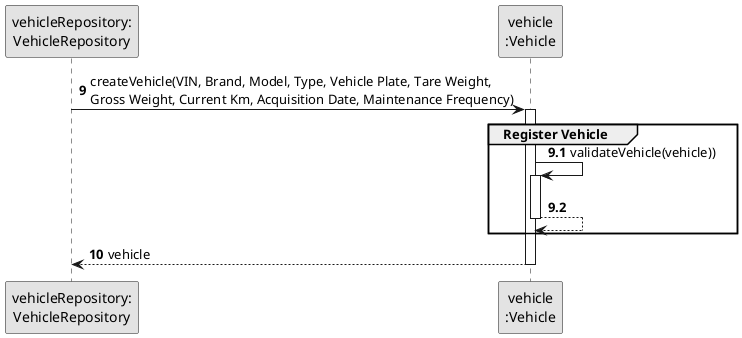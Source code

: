 @startuml
skinparam monochrome true
skinparam packageStyle rectangle
skinparam shadowing false

participant "vehicleRepository:\nVehicleRepository" as VehicleRepository
participant "vehicle\n:Vehicle" as VEI

autonumber 9
            VehicleRepository -> VEI: createVehicle(VIN, Brand, Model, Type, Vehicle Plate, Tare Weight, \nGross Weight, Current Km, Acquisition Date, Maintenance Frequency)

activate VEI
    group Register Vehicle
    autonumber 9.1


                              VEI -> VEI: validateVehicle(vehicle))
                              activate VEI

                              VEI --> VEI
                              deactivate VEI




    end

autonumber 10
    VEI --> VehicleRepository: vehicle
deactivate VEI


@enduml
